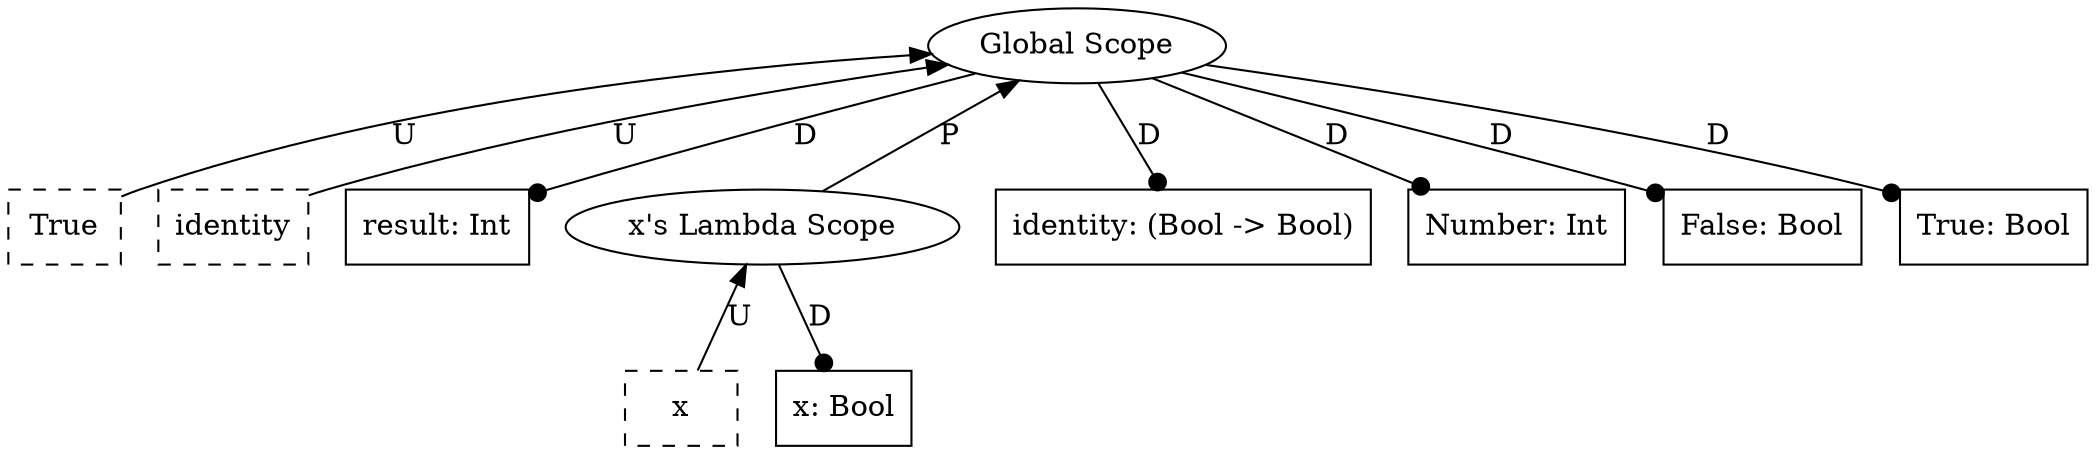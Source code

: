 graph {
    10 [label=True
       ,shape=box
       ,style=dashed];
    9 [label=identity
      ,shape=box
      ,style=dashed];
    8 [label="result: Int"
      ,shape=box];
    7 [label=x
      ,shape=box
      ,style=dashed];
    6 [label="x: Bool",shape=box];
    5 [label="x's Lambda Scope"
      ,shape=ellipse];
    4 [label="identity: (Bool -> Bool)"
      ,shape=box];
    3 [label="Number: Int"
      ,shape=box];
    2 [label="False: Bool"
      ,shape=box];
    1 [label="True: Bool"
      ,shape=box];
    0 [label="Global Scope"
      ,shape=ellipse];
    0 -- 10 [label=U,dir=back];
    0 -- 9 [label=U,dir=back];
    0 -- 8 [label=D
           ,dir=forward
           ,arrowhead=dot];
    5 -- 7 [label=U,dir=back];
    5 -- 6 [label=D
           ,dir=forward
           ,arrowhead=dot];
    0 -- 5 [label=P,dir=back];
    0 -- 4 [label=D
           ,dir=forward
           ,arrowhead=dot];
    0 -- 3 [label=D
           ,dir=forward
           ,arrowhead=dot];
    0 -- 2 [label=D
           ,dir=forward
           ,arrowhead=dot];
    0 -- 1 [label=D
           ,dir=forward
           ,arrowhead=dot];
}
